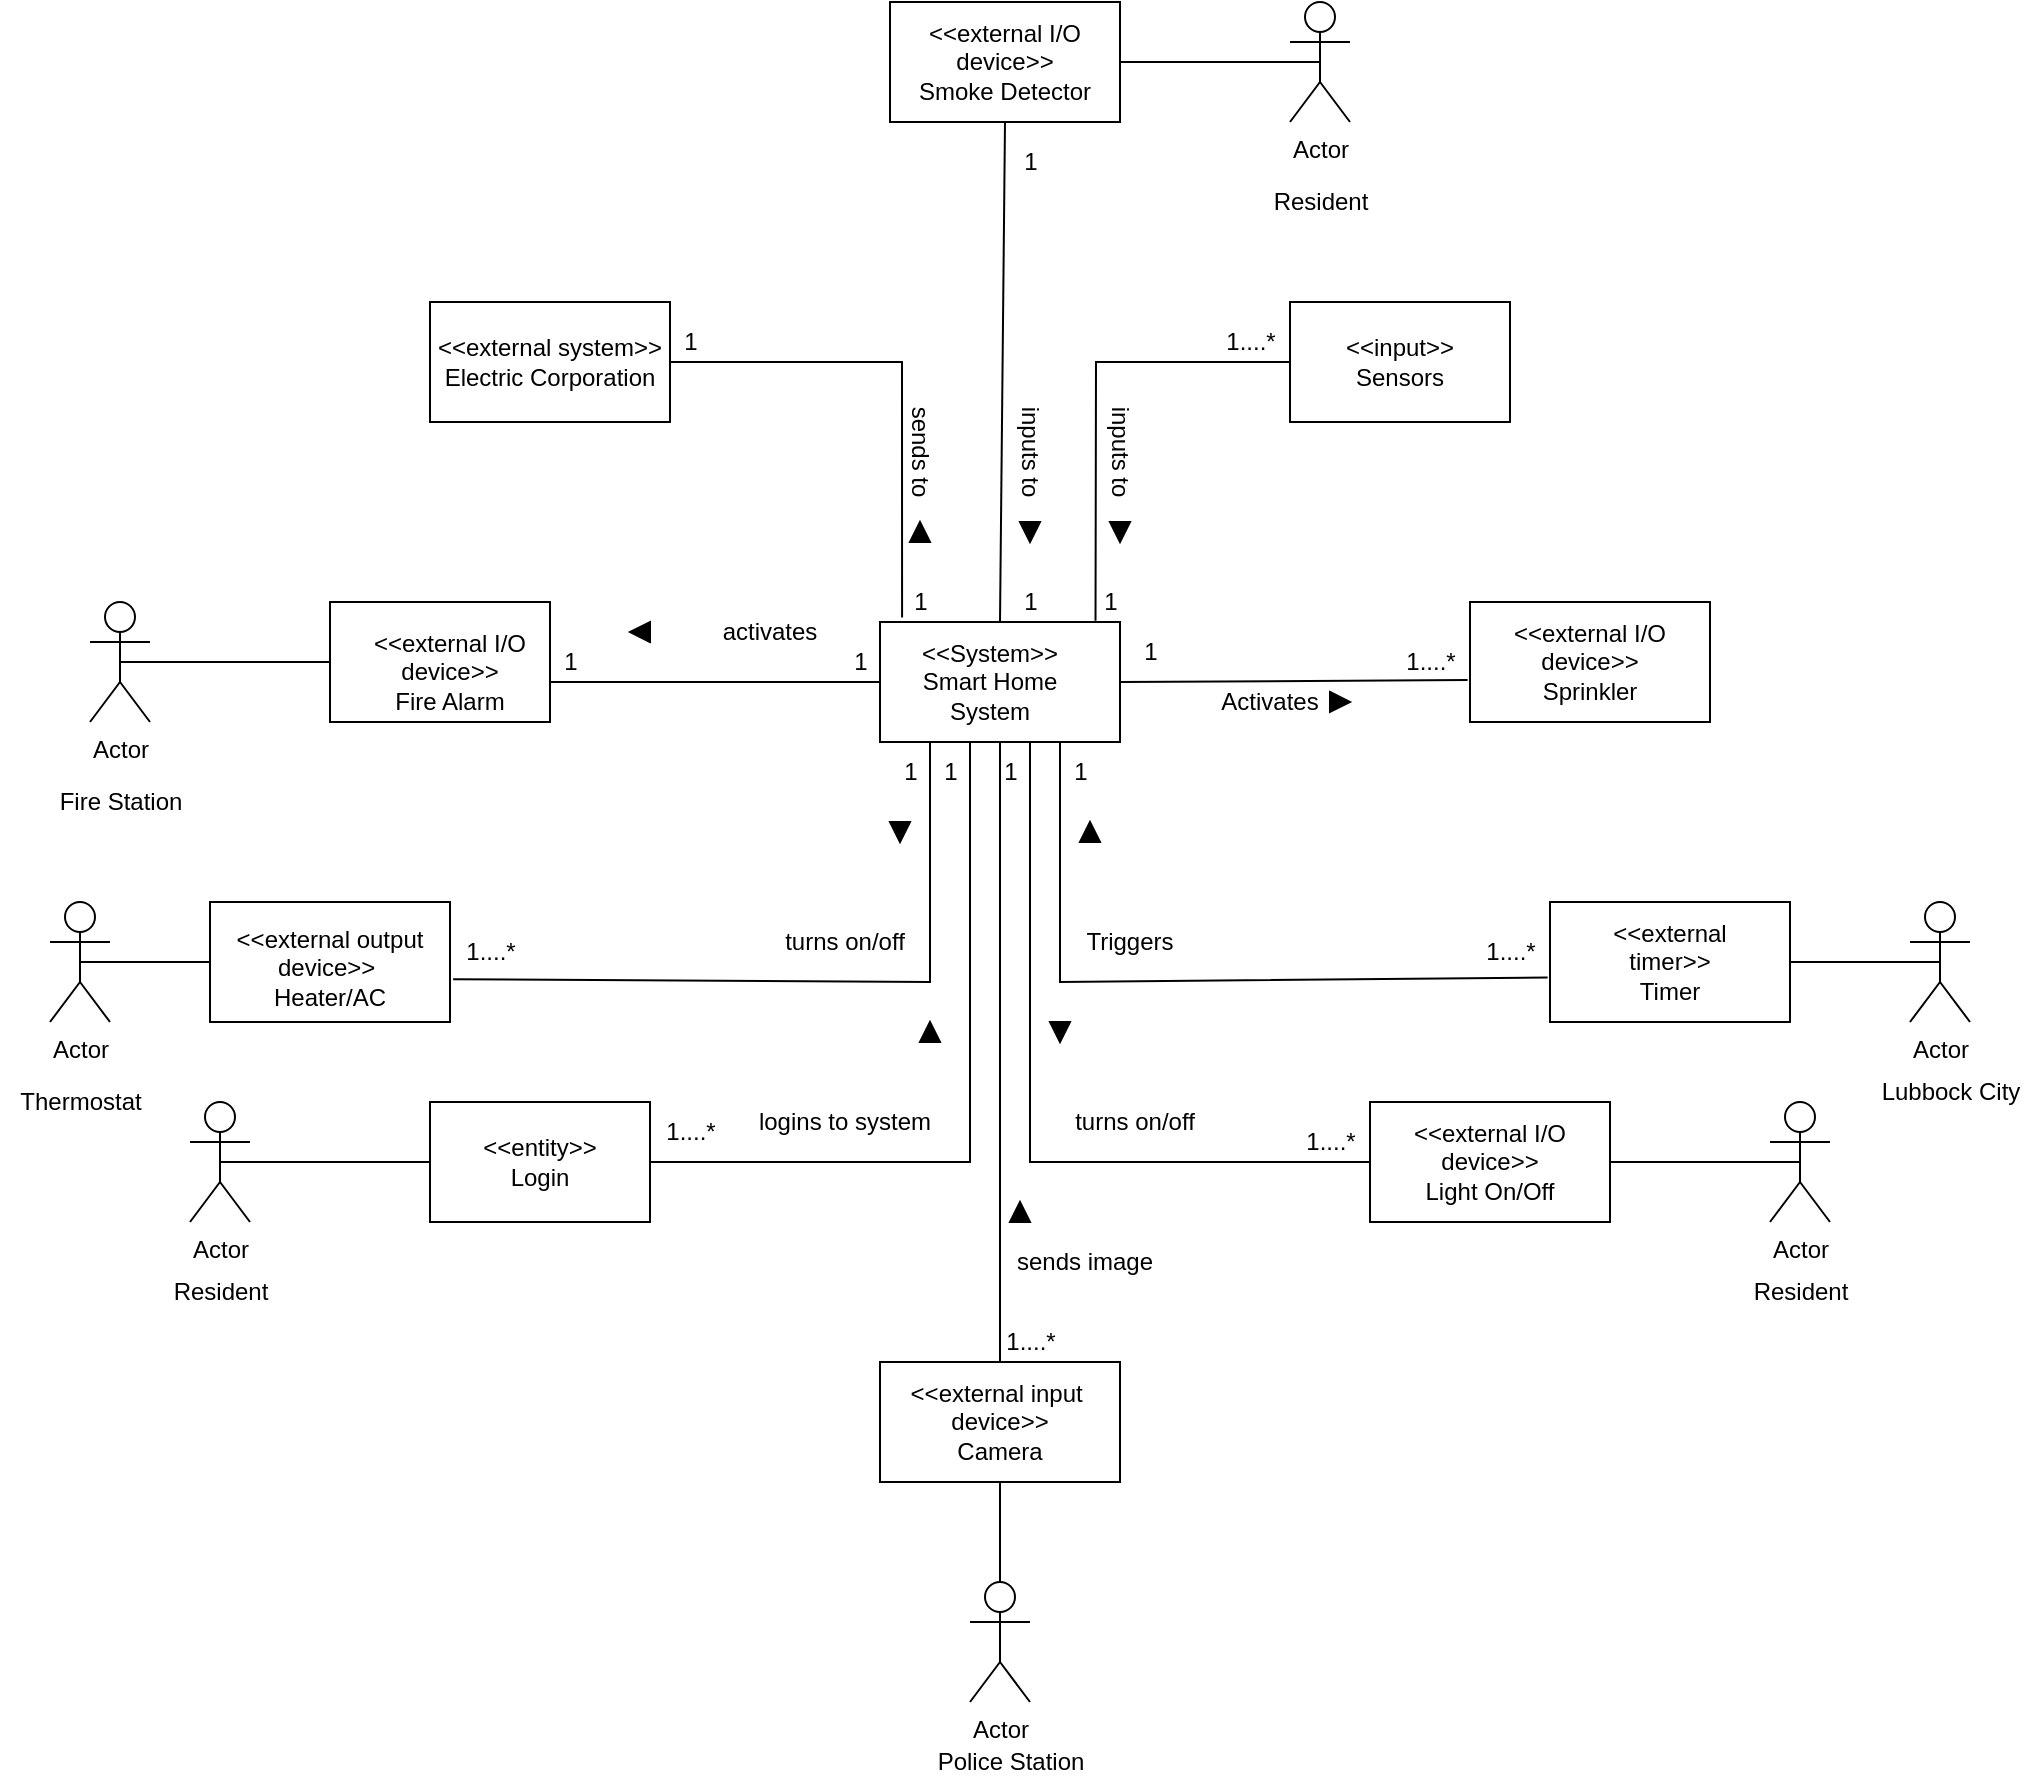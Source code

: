 <mxfile version="17.5.0" type="google"><diagram id="t15dN7t4qG4uClhHMwic" name="Page-1"><mxGraphModel grid="1" page="1" gridSize="10" guides="1" tooltips="1" connect="1" arrows="1" fold="1" pageScale="1" pageWidth="850" pageHeight="1100" math="0" shadow="0"><root><mxCell id="0"/><mxCell id="1" parent="0"/><mxCell id="OW-tKWruHhA67EAipFSr-1" value="&amp;lt;&amp;lt;external I/O device&amp;gt;&amp;gt;&lt;br&gt;Smoke Detector" style="rounded=0;whiteSpace=wrap;html=1;" vertex="1" parent="1"><mxGeometry x="370" y="-110" width="115" height="60" as="geometry"/></mxCell><mxCell id="OW-tKWruHhA67EAipFSr-2" value="&amp;lt;&amp;lt;external system&amp;gt;&amp;gt;&lt;br&gt;Electric Corporation" style="rounded=0;whiteSpace=wrap;html=1;" vertex="1" parent="1"><mxGeometry x="140" y="40" width="120" height="60" as="geometry"/></mxCell><mxCell id="OW-tKWruHhA67EAipFSr-3" value="&amp;lt;&amp;lt;input&amp;gt;&amp;gt;&lt;br&gt;Sensors" style="rounded=0;whiteSpace=wrap;html=1;" vertex="1" parent="1"><mxGeometry x="570" y="40" width="110" height="60" as="geometry"/></mxCell><mxCell id="OW-tKWruHhA67EAipFSr-4" value="" style="rounded=0;whiteSpace=wrap;html=1;" vertex="1" parent="1"><mxGeometry x="90" y="190" width="110" height="60" as="geometry"/></mxCell><mxCell id="OW-tKWruHhA67EAipFSr-5" value="" style="rounded=0;whiteSpace=wrap;html=1;" vertex="1" parent="1"><mxGeometry x="30" y="340" width="120" height="60" as="geometry"/></mxCell><mxCell id="OW-tKWruHhA67EAipFSr-8" value="" style="rounded=0;whiteSpace=wrap;html=1;" vertex="1" parent="1"><mxGeometry x="700" y="340" width="120" height="60" as="geometry"/></mxCell><mxCell id="OW-tKWruHhA67EAipFSr-9" value="" style="rounded=0;whiteSpace=wrap;html=1;" vertex="1" parent="1"><mxGeometry x="660" y="190" width="120" height="60" as="geometry"/></mxCell><mxCell id="OW-tKWruHhA67EAipFSr-10" value="" style="rounded=0;whiteSpace=wrap;html=1;" vertex="1" parent="1"><mxGeometry x="365" y="570" width="120" height="60" as="geometry"/></mxCell><mxCell id="OW-tKWruHhA67EAipFSr-11" value="" style="rounded=0;whiteSpace=wrap;html=1;" vertex="1" parent="1"><mxGeometry x="140" y="440" width="110" height="60" as="geometry"/></mxCell><mxCell id="OW-tKWruHhA67EAipFSr-12" value="" style="rounded=0;whiteSpace=wrap;html=1;" vertex="1" parent="1"><mxGeometry x="610" y="440" width="120" height="60" as="geometry"/></mxCell><mxCell id="OW-tKWruHhA67EAipFSr-13" value="" style="rounded=0;whiteSpace=wrap;html=1;" vertex="1" parent="1"><mxGeometry x="365" y="200" width="120" height="60" as="geometry"/></mxCell><mxCell id="OW-tKWruHhA67EAipFSr-14" value="" style="endArrow=none;html=1;rounded=0;entryX=0.5;entryY=1;entryDx=0;entryDy=0;exitX=0.5;exitY=0;exitDx=0;exitDy=0;" edge="1" parent="1" source="OW-tKWruHhA67EAipFSr-13" target="OW-tKWruHhA67EAipFSr-1"><mxGeometry width="50" height="50" relative="1" as="geometry"><mxPoint x="460" y="220" as="sourcePoint"/><mxPoint x="510" y="170" as="targetPoint"/><Array as="points"/></mxGeometry></mxCell><mxCell id="OW-tKWruHhA67EAipFSr-15" value="" style="endArrow=none;html=1;rounded=0;entryX=1;entryY=0.5;entryDx=0;entryDy=0;exitX=0.092;exitY=-0.037;exitDx=0;exitDy=0;exitPerimeter=0;" edge="1" parent="1" source="OW-tKWruHhA67EAipFSr-13" target="OW-tKWruHhA67EAipFSr-2"><mxGeometry width="50" height="50" relative="1" as="geometry"><mxPoint x="410" y="200" as="sourcePoint"/><mxPoint x="410" y="-50" as="targetPoint"/><Array as="points"><mxPoint x="376" y="70"/></Array></mxGeometry></mxCell><mxCell id="OW-tKWruHhA67EAipFSr-16" value="" style="endArrow=none;html=1;rounded=0;exitX=1.013;exitY=0.643;exitDx=0;exitDy=0;exitPerimeter=0;" edge="1" parent="1" source="OW-tKWruHhA67EAipFSr-5"><mxGeometry width="50" height="50" relative="1" as="geometry"><mxPoint x="445" y="220" as="sourcePoint"/><mxPoint x="390" y="260" as="targetPoint"/><Array as="points"><mxPoint x="390" y="380"/></Array></mxGeometry></mxCell><mxCell id="OW-tKWruHhA67EAipFSr-17" value="" style="endArrow=none;html=1;rounded=0;exitX=-0.01;exitY=0.63;exitDx=0;exitDy=0;exitPerimeter=0;entryX=0.75;entryY=1;entryDx=0;entryDy=0;" edge="1" parent="1" source="OW-tKWruHhA67EAipFSr-8" target="OW-tKWruHhA67EAipFSr-13"><mxGeometry width="50" height="50" relative="1" as="geometry"><mxPoint x="455" y="230" as="sourcePoint"/><mxPoint x="460" y="270" as="targetPoint"/><Array as="points"><mxPoint x="455" y="380"/></Array></mxGeometry></mxCell><mxCell id="OW-tKWruHhA67EAipFSr-18" value="" style="endArrow=none;html=1;rounded=0;exitX=0;exitY=0.5;exitDx=0;exitDy=0;" edge="1" parent="1" source="OW-tKWruHhA67EAipFSr-12"><mxGeometry width="50" height="50" relative="1" as="geometry"><mxPoint x="450" y="510" as="sourcePoint"/><mxPoint x="440" y="260" as="targetPoint"/><Array as="points"><mxPoint x="440" y="470"/><mxPoint x="440" y="320"/></Array></mxGeometry></mxCell><mxCell id="OW-tKWruHhA67EAipFSr-19" value="" style="endArrow=none;html=1;rounded=0;entryX=0;entryY=0.5;entryDx=0;entryDy=0;exitX=0.898;exitY=-0.01;exitDx=0;exitDy=0;exitPerimeter=0;" edge="1" parent="1" source="OW-tKWruHhA67EAipFSr-13" target="OW-tKWruHhA67EAipFSr-3"><mxGeometry width="50" height="50" relative="1" as="geometry"><mxPoint x="475" y="200" as="sourcePoint"/><mxPoint x="475" y="-50" as="targetPoint"/><Array as="points"><mxPoint x="473" y="70"/></Array></mxGeometry></mxCell><mxCell id="OW-tKWruHhA67EAipFSr-20" value="" style="endArrow=none;html=1;rounded=0;entryX=0.5;entryY=1;entryDx=0;entryDy=0;exitX=1;exitY=0.5;exitDx=0;exitDy=0;" edge="1" parent="1" source="OW-tKWruHhA67EAipFSr-11"><mxGeometry width="50" height="50" relative="1" as="geometry"><mxPoint x="410" y="510" as="sourcePoint"/><mxPoint x="410" y="260" as="targetPoint"/><Array as="points"><mxPoint x="410" y="470"/></Array></mxGeometry></mxCell><mxCell id="OW-tKWruHhA67EAipFSr-21" value="" style="endArrow=none;html=1;rounded=0;entryX=0;entryY=0.5;entryDx=0;entryDy=0;" edge="1" parent="1" target="OW-tKWruHhA67EAipFSr-13"><mxGeometry width="50" height="50" relative="1" as="geometry"><mxPoint x="200" y="230" as="sourcePoint"/><mxPoint x="360" y="230" as="targetPoint"/></mxGeometry></mxCell><mxCell id="OW-tKWruHhA67EAipFSr-22" value="" style="endArrow=none;html=1;rounded=0;exitX=-0.01;exitY=0.65;exitDx=0;exitDy=0;exitPerimeter=0;entryX=1;entryY=0.5;entryDx=0;entryDy=0;" edge="1" parent="1" source="OW-tKWruHhA67EAipFSr-9" target="OW-tKWruHhA67EAipFSr-13"><mxGeometry width="50" height="50" relative="1" as="geometry"><mxPoint x="655" y="310" as="sourcePoint"/><mxPoint x="490" y="230" as="targetPoint"/></mxGeometry></mxCell><mxCell id="OW-tKWruHhA67EAipFSr-23" value="" style="endArrow=none;html=1;rounded=0;entryX=0.5;entryY=1;entryDx=0;entryDy=0;exitX=0.5;exitY=0;exitDx=0;exitDy=0;" edge="1" parent="1" source="OW-tKWruHhA67EAipFSr-10"><mxGeometry width="50" height="50" relative="1" as="geometry"><mxPoint x="425" y="510" as="sourcePoint"/><mxPoint x="425" y="260" as="targetPoint"/></mxGeometry></mxCell><mxCell id="OW-tKWruHhA67EAipFSr-24" value="Actor" style="shape=umlActor;verticalLabelPosition=bottom;verticalAlign=top;html=1;outlineConnect=0;" vertex="1" parent="1"><mxGeometry x="410" y="680" width="30" height="60" as="geometry"/></mxCell><mxCell id="OW-tKWruHhA67EAipFSr-25" value="Actor" style="shape=umlActor;verticalLabelPosition=bottom;verticalAlign=top;html=1;outlineConnect=0;" vertex="1" parent="1"><mxGeometry x="810" y="440" width="30" height="60" as="geometry"/></mxCell><mxCell id="OW-tKWruHhA67EAipFSr-26" value="Actor" style="shape=umlActor;verticalLabelPosition=bottom;verticalAlign=top;html=1;outlineConnect=0;" vertex="1" parent="1"><mxGeometry x="-50" y="340" width="30" height="60" as="geometry"/></mxCell><mxCell id="OW-tKWruHhA67EAipFSr-27" value="Actor" style="shape=umlActor;verticalLabelPosition=bottom;verticalAlign=top;html=1;outlineConnect=0;" vertex="1" parent="1"><mxGeometry x="-30" y="190" width="30" height="60" as="geometry"/></mxCell><mxCell id="OW-tKWruHhA67EAipFSr-28" value="Actor" style="shape=umlActor;verticalLabelPosition=bottom;verticalAlign=top;html=1;outlineConnect=0;" vertex="1" parent="1"><mxGeometry x="20" y="440" width="30" height="60" as="geometry"/></mxCell><mxCell id="OW-tKWruHhA67EAipFSr-32" value="&amp;lt;&amp;lt;external input&amp;nbsp; device&amp;gt;&amp;gt;&lt;br&gt;Camera" style="text;html=1;strokeColor=none;fillColor=none;align=center;verticalAlign=middle;whiteSpace=wrap;rounded=0;" vertex="1" parent="1"><mxGeometry x="370" y="585" width="110" height="30" as="geometry"/></mxCell><mxCell id="OW-tKWruHhA67EAipFSr-33" value="&amp;lt;&amp;lt;external I/O device&amp;gt;&amp;gt;&lt;br&gt;Light On/Off" style="text;html=1;strokeColor=none;fillColor=none;align=center;verticalAlign=middle;whiteSpace=wrap;rounded=0;" vertex="1" parent="1"><mxGeometry x="610" y="450" width="120" height="40" as="geometry"/></mxCell><mxCell id="OW-tKWruHhA67EAipFSr-34" value="&amp;lt;&amp;lt;entity&amp;gt;&amp;gt;&lt;br&gt;Login" style="text;html=1;strokeColor=none;fillColor=none;align=center;verticalAlign=middle;whiteSpace=wrap;rounded=0;" vertex="1" parent="1"><mxGeometry x="150" y="455" width="90" height="30" as="geometry"/></mxCell><mxCell id="OW-tKWruHhA67EAipFSr-35" value="&amp;lt;&amp;lt;external timer&amp;gt;&amp;gt;&lt;br&gt;Timer" style="text;html=1;strokeColor=none;fillColor=none;align=center;verticalAlign=middle;whiteSpace=wrap;rounded=0;" vertex="1" parent="1"><mxGeometry x="710" y="355" width="100" height="30" as="geometry"/></mxCell><mxCell id="OW-tKWruHhA67EAipFSr-36" value="&amp;lt;&amp;lt;external output device&amp;gt;&amp;gt;&amp;nbsp;&lt;br&gt;Heater/AC" style="text;html=1;strokeColor=none;fillColor=none;align=center;verticalAlign=middle;whiteSpace=wrap;rounded=0;" vertex="1" parent="1"><mxGeometry x="30" y="360" width="120" height="25" as="geometry"/></mxCell><mxCell id="OW-tKWruHhA67EAipFSr-37" value="&amp;lt;&amp;lt;external I/O device&amp;gt;&amp;gt;&lt;br&gt;Sprinkler" style="text;html=1;strokeColor=none;fillColor=none;align=center;verticalAlign=middle;whiteSpace=wrap;rounded=0;" vertex="1" parent="1"><mxGeometry x="670" y="205" width="100" height="30" as="geometry"/></mxCell><mxCell id="OW-tKWruHhA67EAipFSr-38" value="&amp;lt;&amp;lt;System&amp;gt;&amp;gt;&lt;br&gt;Smart Home System" style="text;html=1;strokeColor=none;fillColor=none;align=center;verticalAlign=middle;whiteSpace=wrap;rounded=0;" vertex="1" parent="1"><mxGeometry x="390" y="215" width="60" height="30" as="geometry"/></mxCell><mxCell id="OW-tKWruHhA67EAipFSr-39" value="&amp;lt;&amp;lt;external I/O device&amp;gt;&amp;gt;&lt;br&gt;Fire Alarm" style="text;html=1;strokeColor=none;fillColor=none;align=center;verticalAlign=middle;whiteSpace=wrap;rounded=0;" vertex="1" parent="1"><mxGeometry x="100" y="210" width="100" height="30" as="geometry"/></mxCell><mxCell id="OW-tKWruHhA67EAipFSr-45" value="" style="endArrow=none;html=1;rounded=0;exitX=0.5;exitY=0.5;exitDx=0;exitDy=0;exitPerimeter=0;entryX=0;entryY=0.5;entryDx=0;entryDy=0;" edge="1" parent="1" source="OW-tKWruHhA67EAipFSr-26" target="OW-tKWruHhA67EAipFSr-5"><mxGeometry width="50" height="50" relative="1" as="geometry"><mxPoint x="340" y="440" as="sourcePoint"/><mxPoint x="390" y="390" as="targetPoint"/><Array as="points"/></mxGeometry></mxCell><mxCell id="OW-tKWruHhA67EAipFSr-46" value="" style="endArrow=none;html=1;rounded=0;entryX=0.5;entryY=0.5;entryDx=0;entryDy=0;entryPerimeter=0;exitX=0;exitY=0.5;exitDx=0;exitDy=0;" edge="1" parent="1" source="OW-tKWruHhA67EAipFSr-11" target="OW-tKWruHhA67EAipFSr-28"><mxGeometry width="50" height="50" relative="1" as="geometry"><mxPoint x="350" y="450" as="sourcePoint"/><mxPoint x="400" y="400" as="targetPoint"/><Array as="points"/></mxGeometry></mxCell><mxCell id="OW-tKWruHhA67EAipFSr-47" value="" style="endArrow=none;html=1;rounded=0;entryX=0;entryY=0.5;entryDx=0;entryDy=0;exitX=0.5;exitY=0.5;exitDx=0;exitDy=0;exitPerimeter=0;" edge="1" parent="1" source="OW-tKWruHhA67EAipFSr-27" target="OW-tKWruHhA67EAipFSr-4"><mxGeometry width="50" height="50" relative="1" as="geometry"><mxPoint x="360" y="460" as="sourcePoint"/><mxPoint x="410" y="410" as="targetPoint"/></mxGeometry></mxCell><mxCell id="OW-tKWruHhA67EAipFSr-48" value="" style="endArrow=none;html=1;rounded=0;entryX=0.5;entryY=0.5;entryDx=0;entryDy=0;entryPerimeter=0;exitX=1;exitY=0.5;exitDx=0;exitDy=0;" edge="1" parent="1" source="OW-tKWruHhA67EAipFSr-33" target="OW-tKWruHhA67EAipFSr-25"><mxGeometry width="50" height="50" relative="1" as="geometry"><mxPoint x="740" y="470" as="sourcePoint"/><mxPoint x="420" y="420" as="targetPoint"/></mxGeometry></mxCell><mxCell id="OW-tKWruHhA67EAipFSr-49" value="" style="endArrow=none;html=1;rounded=0;exitX=0.5;exitY=0;exitDx=0;exitDy=0;exitPerimeter=0;entryX=0.5;entryY=1;entryDx=0;entryDy=0;" edge="1" parent="1" source="OW-tKWruHhA67EAipFSr-24" target="OW-tKWruHhA67EAipFSr-10"><mxGeometry width="50" height="50" relative="1" as="geometry"><mxPoint x="380" y="480" as="sourcePoint"/><mxPoint x="430" y="430" as="targetPoint"/></mxGeometry></mxCell><mxCell id="OW-tKWruHhA67EAipFSr-50" value="Actor" style="shape=umlActor;verticalLabelPosition=bottom;verticalAlign=top;html=1;outlineConnect=0;" vertex="1" parent="1"><mxGeometry x="880" y="340" width="30" height="60" as="geometry"/></mxCell><mxCell id="OW-tKWruHhA67EAipFSr-51" value="" style="endArrow=none;html=1;rounded=0;entryX=1;entryY=0.5;entryDx=0;entryDy=0;exitX=0.5;exitY=0.5;exitDx=0;exitDy=0;exitPerimeter=0;" edge="1" parent="1" source="OW-tKWruHhA67EAipFSr-50" target="OW-tKWruHhA67EAipFSr-8"><mxGeometry width="50" height="50" relative="1" as="geometry"><mxPoint x="740" y="530" as="sourcePoint"/><mxPoint x="825" y="530" as="targetPoint"/></mxGeometry></mxCell><mxCell id="OW-tKWruHhA67EAipFSr-52" value="Actor" style="shape=umlActor;verticalLabelPosition=bottom;verticalAlign=top;html=1;outlineConnect=0;" vertex="1" parent="1"><mxGeometry x="570" y="-110" width="30" height="60" as="geometry"/></mxCell><mxCell id="OW-tKWruHhA67EAipFSr-53" value="" style="endArrow=none;html=1;rounded=0;entryX=0.5;entryY=0.5;entryDx=0;entryDy=0;entryPerimeter=0;exitX=1;exitY=0.5;exitDx=0;exitDy=0;" edge="1" parent="1" source="OW-tKWruHhA67EAipFSr-1" target="OW-tKWruHhA67EAipFSr-52"><mxGeometry width="50" height="50" relative="1" as="geometry"><mxPoint x="490" y="-80" as="sourcePoint"/><mxPoint x="580" y="-80" as="targetPoint"/><Array as="points"><mxPoint x="520" y="-80"/></Array></mxGeometry></mxCell><mxCell id="OW-tKWruHhA67EAipFSr-54" value="sends to" style="text;html=1;strokeColor=none;fillColor=none;align=center;verticalAlign=middle;whiteSpace=wrap;rounded=0;rotation=90;" vertex="1" parent="1"><mxGeometry x="355" y="100" width="60" height="30" as="geometry"/></mxCell><mxCell id="OW-tKWruHhA67EAipFSr-55" value="Activates" style="text;html=1;strokeColor=none;fillColor=none;align=center;verticalAlign=middle;whiteSpace=wrap;rounded=0;" vertex="1" parent="1"><mxGeometry x="530" y="225" width="60" height="30" as="geometry"/></mxCell><mxCell id="OW-tKWruHhA67EAipFSr-56" value="inputs to" style="text;html=1;strokeColor=none;fillColor=none;align=center;verticalAlign=middle;whiteSpace=wrap;rounded=0;rotation=90;" vertex="1" parent="1"><mxGeometry x="455" y="100" width="60" height="30" as="geometry"/></mxCell><mxCell id="OW-tKWruHhA67EAipFSr-57" value="inputs to" style="text;html=1;strokeColor=none;fillColor=none;align=center;verticalAlign=middle;whiteSpace=wrap;rounded=0;rotation=90;" vertex="1" parent="1"><mxGeometry x="410" y="100" width="60" height="30" as="geometry"/></mxCell><mxCell id="OW-tKWruHhA67EAipFSr-59" value="activates" style="text;html=1;strokeColor=none;fillColor=none;align=center;verticalAlign=middle;whiteSpace=wrap;rounded=0;" vertex="1" parent="1"><mxGeometry x="260" y="190" width="100" height="30" as="geometry"/></mxCell><mxCell id="OW-tKWruHhA67EAipFSr-60" value="Triggers" style="text;html=1;strokeColor=none;fillColor=none;align=center;verticalAlign=middle;whiteSpace=wrap;rounded=0;rotation=0;" vertex="1" parent="1"><mxGeometry x="460" y="345" width="60" height="30" as="geometry"/></mxCell><mxCell id="OW-tKWruHhA67EAipFSr-61" value="turns on/off" style="text;html=1;strokeColor=none;fillColor=none;align=center;verticalAlign=middle;whiteSpace=wrap;rounded=0;rotation=0;" vertex="1" parent="1"><mxGeometry x="310" y="345" width="75" height="30" as="geometry"/></mxCell><mxCell id="OW-tKWruHhA67EAipFSr-62" value="logins to system" style="text;html=1;strokeColor=none;fillColor=none;align=center;verticalAlign=middle;whiteSpace=wrap;rounded=0;rotation=0;" vertex="1" parent="1"><mxGeometry x="300" y="435" width="95" height="30" as="geometry"/></mxCell><mxCell id="OW-tKWruHhA67EAipFSr-63" value="turns on/off" style="text;html=1;strokeColor=none;fillColor=none;align=center;verticalAlign=middle;whiteSpace=wrap;rounded=0;rotation=0;" vertex="1" parent="1"><mxGeometry x="450" y="435" width="85" height="30" as="geometry"/></mxCell><mxCell id="OW-tKWruHhA67EAipFSr-64" value="sends image" style="text;html=1;strokeColor=none;fillColor=none;align=center;verticalAlign=middle;whiteSpace=wrap;rounded=0;rotation=0;" vertex="1" parent="1"><mxGeometry x="425" y="510" width="85" height="20" as="geometry"/></mxCell><mxCell id="OW-tKWruHhA67EAipFSr-65" value="" style="triangle;whiteSpace=wrap;html=1;fillColor=#000000;direction=south;" vertex="1" parent="1"><mxGeometry x="480" y="150" width="10" height="10" as="geometry"/></mxCell><mxCell id="OW-tKWruHhA67EAipFSr-67" value="" style="triangle;whiteSpace=wrap;html=1;fillColor=#000000;direction=south;" vertex="1" parent="1"><mxGeometry x="435" y="150" width="10" height="10" as="geometry"/></mxCell><mxCell id="OW-tKWruHhA67EAipFSr-68" value="" style="triangle;whiteSpace=wrap;html=1;fillColor=#000000;direction=north;" vertex="1" parent="1"><mxGeometry x="380" y="150" width="10" height="10" as="geometry"/></mxCell><mxCell id="OW-tKWruHhA67EAipFSr-69" value="" style="triangle;whiteSpace=wrap;html=1;fillColor=#000000;direction=west;" vertex="1" parent="1"><mxGeometry x="240" y="200" width="10" height="10" as="geometry"/></mxCell><mxCell id="OW-tKWruHhA67EAipFSr-71" value="" style="triangle;whiteSpace=wrap;html=1;fillColor=#000000;" vertex="1" parent="1"><mxGeometry x="590" y="235" width="10" height="10" as="geometry"/></mxCell><mxCell id="OW-tKWruHhA67EAipFSr-72" value="" style="triangle;whiteSpace=wrap;html=1;fillColor=#000000;direction=north;" vertex="1" parent="1"><mxGeometry x="430" y="490" width="10" height="10" as="geometry"/></mxCell><mxCell id="OW-tKWruHhA67EAipFSr-73" value="" style="triangle;whiteSpace=wrap;html=1;fillColor=#000000;direction=south;" vertex="1" parent="1"><mxGeometry x="450" y="400" width="10" height="10" as="geometry"/></mxCell><mxCell id="OW-tKWruHhA67EAipFSr-74" value="" style="triangle;whiteSpace=wrap;html=1;fillColor=#000000;direction=north;" vertex="1" parent="1"><mxGeometry x="385" y="400" width="10" height="10" as="geometry"/></mxCell><mxCell id="OW-tKWruHhA67EAipFSr-75" value="" style="triangle;whiteSpace=wrap;html=1;fillColor=#000000;direction=south;" vertex="1" parent="1"><mxGeometry x="370" y="300" width="10" height="10" as="geometry"/></mxCell><mxCell id="OW-tKWruHhA67EAipFSr-89" value="" style="triangle;whiteSpace=wrap;html=1;fillColor=#000000;direction=north;" vertex="1" parent="1"><mxGeometry x="465" y="300" width="10" height="10" as="geometry"/></mxCell><mxCell id="OW-tKWruHhA67EAipFSr-99" value="Police Station" style="text;html=1;align=center;verticalAlign=middle;resizable=0;points=[];autosize=1;strokeColor=none;fillColor=none;" vertex="1" parent="1"><mxGeometry x="385" y="760" width="90" height="20" as="geometry"/></mxCell><mxCell id="OW-tKWruHhA67EAipFSr-100" value="Resident" style="text;html=1;align=center;verticalAlign=middle;resizable=0;points=[];autosize=1;strokeColor=none;fillColor=none;" vertex="1" parent="1"><mxGeometry x="5" y="525" width="60" height="20" as="geometry"/></mxCell><mxCell id="OW-tKWruHhA67EAipFSr-101" value="Resident" style="text;html=1;align=center;verticalAlign=middle;resizable=0;points=[];autosize=1;strokeColor=none;fillColor=none;" vertex="1" parent="1"><mxGeometry x="795" y="525" width="60" height="20" as="geometry"/></mxCell><mxCell id="OW-tKWruHhA67EAipFSr-102" value="Lubbock City" style="text;html=1;align=center;verticalAlign=middle;resizable=0;points=[];autosize=1;strokeColor=none;fillColor=none;" vertex="1" parent="1"><mxGeometry x="855" y="425" width="90" height="20" as="geometry"/></mxCell><mxCell id="OW-tKWruHhA67EAipFSr-103" value="Resident" style="text;html=1;align=center;verticalAlign=middle;resizable=0;points=[];autosize=1;strokeColor=none;fillColor=none;" vertex="1" parent="1"><mxGeometry x="555" y="-20" width="60" height="20" as="geometry"/></mxCell><mxCell id="OW-tKWruHhA67EAipFSr-104" value="Fire Station" style="text;html=1;align=center;verticalAlign=middle;resizable=0;points=[];autosize=1;strokeColor=none;fillColor=none;" vertex="1" parent="1"><mxGeometry x="-55" y="280" width="80" height="20" as="geometry"/></mxCell><mxCell id="OW-tKWruHhA67EAipFSr-105" value="Thermostat" style="text;html=1;align=center;verticalAlign=middle;resizable=0;points=[];autosize=1;strokeColor=none;fillColor=none;" vertex="1" parent="1"><mxGeometry x="-75" y="430" width="80" height="20" as="geometry"/></mxCell><mxCell id="OW-tKWruHhA67EAipFSr-106" value="1&lt;span style=&quot;color: rgba(0 , 0 , 0 , 0) ; font-family: monospace ; font-size: 0px&quot;&gt;%3CmxGraphModel%3E%3Croot%3E%3CmxCell%20id%3D%220%22%2F%3E%3CmxCell%20id%3D%221%22%20parent%3D%220%22%2F%3E%3CmxCell%20id%3D%222%22%20value%3D%22%22%20style%3D%22triangle%3BwhiteSpace%3Dwrap%3Bhtml%3D1%3BfillColor%3D%23000000%3B%22%20vertex%3D%221%22%20parent%3D%221%22%3E%3CmxGeometry%20x%3D%22590%22%20y%3D%22235%22%20width%3D%2210%22%20height%3D%2210%22%20as%3D%22geometry%22%2F%3E%3C%2FmxCell%3E%3C%2Froot%3E%3C%2FmxGraphModel%3E&lt;/span&gt;" style="text;html=1;align=center;verticalAlign=middle;resizable=0;points=[];autosize=1;strokeColor=none;fillColor=none;" vertex="1" parent="1"><mxGeometry x="370" y="265" width="20" height="20" as="geometry"/></mxCell><mxCell id="OW-tKWruHhA67EAipFSr-108" value="1&lt;span style=&quot;color: rgba(0 , 0 , 0 , 0) ; font-family: monospace ; font-size: 0px&quot;&gt;%3CmxGraphModel%3E%3Croot%3E%3CmxCell%20id%3D%220%22%2F%3E%3CmxCell%20id%3D%221%22%20parent%3D%220%22%2F%3E%3CmxCell%20id%3D%222%22%20value%3D%22%22%20style%3D%22triangle%3BwhiteSpace%3Dwrap%3Bhtml%3D1%3BfillColor%3D%23000000%3B%22%20vertex%3D%221%22%20parent%3D%221%22%3E%3CmxGeometry%20x%3D%22590%22%20y%3D%22235%22%20width%3D%2210%22%20height%3D%2210%22%20as%3D%22geometry%22%2F%3E%3C%2FmxCell%3E%3C%2Froot%3E%3C%2FmxGraphModel%3E&lt;/span&gt;" style="text;html=1;align=center;verticalAlign=middle;resizable=0;points=[];autosize=1;strokeColor=none;fillColor=none;" vertex="1" parent="1"><mxGeometry x="390" y="265" width="20" height="20" as="geometry"/></mxCell><mxCell id="OW-tKWruHhA67EAipFSr-109" value="1&lt;span style=&quot;color: rgba(0 , 0 , 0 , 0) ; font-family: monospace ; font-size: 0px&quot;&gt;%3CmxGraphModel%3E%3Croot%3E%3CmxCell%20id%3D%220%22%2F%3E%3CmxCell%20id%3D%221%22%20parent%3D%220%22%2F%3E%3CmxCell%20id%3D%222%22%20value%3D%22%22%20style%3D%22triangle%3BwhiteSpace%3Dwrap%3Bhtml%3D1%3BfillColor%3D%23000000%3B%22%20vertex%3D%221%22%20parent%3D%221%22%3E%3CmxGeometry%20x%3D%22590%22%20y%3D%22235%22%20width%3D%2210%22%20height%3D%2210%22%20as%3D%22geometry%22%2F%3E%3C%2FmxCell%3E%3C%2Froot%3E%3C%2FmxGraphModel%3E&lt;/span&gt;" style="text;html=1;align=center;verticalAlign=middle;resizable=0;points=[];autosize=1;strokeColor=none;fillColor=none;" vertex="1" parent="1"><mxGeometry x="420" y="265" width="20" height="20" as="geometry"/></mxCell><mxCell id="OW-tKWruHhA67EAipFSr-110" value="1&lt;span style=&quot;color: rgba(0 , 0 , 0 , 0) ; font-family: monospace ; font-size: 0px&quot;&gt;%3CmxGraphModel%3E%3Croot%3E%3CmxCell%20id%3D%220%22%2F%3E%3CmxCell%20id%3D%221%22%20parent%3D%220%22%2F%3E%3CmxCell%20id%3D%222%22%20value%3D%22%22%20style%3D%22triangle%3BwhiteSpace%3Dwrap%3Bhtml%3D1%3BfillColor%3D%23000000%3B%22%20vertex%3D%221%22%20parent%3D%221%22%3E%3CmxGeometry%20x%3D%22590%22%20y%3D%22235%22%20width%3D%2210%22%20height%3D%2210%22%20as%3D%22geometry%22%2F%3E%3C%2FmxCell%3E%3C%2Froot%3E%3C%2FmxGraphModel%3E&lt;/span&gt;" style="text;html=1;align=center;verticalAlign=middle;resizable=0;points=[];autosize=1;strokeColor=none;fillColor=none;" vertex="1" parent="1"><mxGeometry x="455" y="265" width="20" height="20" as="geometry"/></mxCell><mxCell id="OW-tKWruHhA67EAipFSr-112" value="1&lt;span style=&quot;color: rgba(0 , 0 , 0 , 0) ; font-family: monospace ; font-size: 0px&quot;&gt;%3CmxGraphModel%3E%3Croot%3E%3CmxCell%20id%3D%220%22%2F%3E%3CmxCell%20id%3D%221%22%20parent%3D%220%22%2F%3E%3CmxCell%20id%3D%222%22%20value%3D%22%22%20style%3D%22triangle%3BwhiteSpace%3Dwrap%3Bhtml%3D1%3BfillColor%3D%23000000%3B%22%20vertex%3D%221%22%20parent%3D%221%22%3E%3CmxGeometry%20x%3D%22590%22%20y%3D%22235%22%20width%3D%2210%22%20height%3D%2210%22%20as%3D%22geometry%22%2F%3E%3C%2FmxCell%3E%3C%2Froot%3E%3C%2FmxGraphModel%3E&lt;/span&gt;" style="text;html=1;align=center;verticalAlign=middle;resizable=0;points=[];autosize=1;strokeColor=none;fillColor=none;" vertex="1" parent="1"><mxGeometry x="470" y="180" width="20" height="20" as="geometry"/></mxCell><mxCell id="OW-tKWruHhA67EAipFSr-113" value="1&lt;span style=&quot;color: rgba(0 , 0 , 0 , 0) ; font-family: monospace ; font-size: 0px&quot;&gt;%3CmxGraphModel%3E%3Croot%3E%3CmxCell%20id%3D%220%22%2F%3E%3CmxCell%20id%3D%221%22%20parent%3D%220%22%2F%3E%3CmxCell%20id%3D%222%22%20value%3D%22%22%20style%3D%22triangle%3BwhiteSpace%3Dwrap%3Bhtml%3D1%3BfillColor%3D%23000000%3B%22%20vertex%3D%221%22%20parent%3D%221%22%3E%3CmxGeometry%20x%3D%22590%22%20y%3D%22235%22%20width%3D%2210%22%20height%3D%2210%22%20as%3D%22geometry%22%2F%3E%3C%2FmxCell%3E%3C%2Froot%3E%3C%2FmxGraphModel%3E&lt;/span&gt;" style="text;html=1;align=center;verticalAlign=middle;resizable=0;points=[];autosize=1;strokeColor=none;fillColor=none;" vertex="1" parent="1"><mxGeometry x="430" y="180" width="20" height="20" as="geometry"/></mxCell><mxCell id="OW-tKWruHhA67EAipFSr-114" value="1&lt;span style=&quot;color: rgba(0 , 0 , 0 , 0) ; font-family: monospace ; font-size: 0px&quot;&gt;%3CmxGraphModel%3E%3Croot%3E%3CmxCell%20id%3D%220%22%2F%3E%3CmxCell%20id%3D%221%22%20parent%3D%220%22%2F%3E%3CmxCell%20id%3D%222%22%20value%3D%22%22%20style%3D%22triangle%3BwhiteSpace%3Dwrap%3Bhtml%3D1%3BfillColor%3D%23000000%3B%22%20vertex%3D%221%22%20parent%3D%221%22%3E%3CmxGeometry%20x%3D%22590%22%20y%3D%22235%22%20width%3D%2210%22%20height%3D%2210%22%20as%3D%22geometry%22%2F%3E%3C%2FmxCell%3E%3C%2Froot%3E%3C%2FmxGraphModel%3E&lt;/span&gt;" style="text;html=1;align=center;verticalAlign=middle;resizable=0;points=[];autosize=1;strokeColor=none;fillColor=none;" vertex="1" parent="1"><mxGeometry x="375" y="180" width="20" height="20" as="geometry"/></mxCell><mxCell id="OW-tKWruHhA67EAipFSr-115" value="1&lt;span style=&quot;color: rgba(0 , 0 , 0 , 0) ; font-family: monospace ; font-size: 0px&quot;&gt;%3CmxGraphModel%3E%3Croot%3E%3CmxCell%20id%3D%220%22%2F%3E%3CmxCell%20id%3D%221%22%20parent%3D%220%22%2F%3E%3CmxCell%20id%3D%222%22%20value%3D%22%22%20style%3D%22triangle%3BwhiteSpace%3Dwrap%3Bhtml%3D1%3BfillColor%3D%23000000%3B%22%20vertex%3D%221%22%20parent%3D%221%22%3E%3CmxGeometry%20x%3D%22590%22%20y%3D%22235%22%20width%3D%2210%22%20height%3D%2210%22%20as%3D%22geometry%22%2F%3E%3C%2FmxCell%3E%3C%2Froot%3E%3C%2FmxGraphModel%3E&lt;/span&gt;" style="text;html=1;align=center;verticalAlign=middle;resizable=0;points=[];autosize=1;strokeColor=none;fillColor=none;" vertex="1" parent="1"><mxGeometry x="430" y="-40" width="20" height="20" as="geometry"/></mxCell><mxCell id="OW-tKWruHhA67EAipFSr-116" value="1....*" style="text;html=1;align=center;verticalAlign=middle;resizable=0;points=[];autosize=1;strokeColor=none;fillColor=none;" vertex="1" parent="1"><mxGeometry x="660" y="355" width="40" height="20" as="geometry"/></mxCell><mxCell id="OW-tKWruHhA67EAipFSr-117" value="1....*" style="text;html=1;align=center;verticalAlign=middle;resizable=0;points=[];autosize=1;strokeColor=none;fillColor=none;" vertex="1" parent="1"><mxGeometry x="150" y="355" width="40" height="20" as="geometry"/></mxCell><mxCell id="OW-tKWruHhA67EAipFSr-118" value="1....*" style="text;html=1;align=center;verticalAlign=middle;resizable=0;points=[];autosize=1;strokeColor=none;fillColor=none;" vertex="1" parent="1"><mxGeometry x="620" y="210" width="40" height="20" as="geometry"/></mxCell><mxCell id="OW-tKWruHhA67EAipFSr-119" value="1....*" style="text;html=1;align=center;verticalAlign=middle;resizable=0;points=[];autosize=1;strokeColor=none;fillColor=none;" vertex="1" parent="1"><mxGeometry x="570" y="450" width="40" height="20" as="geometry"/></mxCell><mxCell id="OW-tKWruHhA67EAipFSr-120" value="1....*" style="text;html=1;align=center;verticalAlign=middle;resizable=0;points=[];autosize=1;strokeColor=none;fillColor=none;rotation=0;" vertex="1" parent="1"><mxGeometry x="420" y="550" width="40" height="20" as="geometry"/></mxCell><mxCell id="OW-tKWruHhA67EAipFSr-121" value="1&lt;span style=&quot;color: rgba(0 , 0 , 0 , 0) ; font-family: monospace ; font-size: 0px&quot;&gt;%3CmxGraphModel%3E%3Croot%3E%3CmxCell%20id%3D%220%22%2F%3E%3CmxCell%20id%3D%221%22%20parent%3D%220%22%2F%3E%3CmxCell%20id%3D%222%22%20value%3D%22%22%20style%3D%22triangle%3BwhiteSpace%3Dwrap%3Bhtml%3D1%3BfillColor%3D%23000000%3B%22%20vertex%3D%221%22%20parent%3D%221%22%3E%3CmxGeometry%20x%3D%22590%22%20y%3D%22235%22%20width%3D%2210%22%20height%3D%2210%22%20as%3D%22geometry%22%2F%3E%3C%2FmxCell%3E%3C%2Froot%3E%3C%2FmxGraphModel%3E&lt;/span&gt;" style="text;html=1;align=center;verticalAlign=middle;resizable=0;points=[];autosize=1;strokeColor=none;fillColor=none;" vertex="1" parent="1"><mxGeometry x="200" y="210" width="20" height="20" as="geometry"/></mxCell><mxCell id="OW-tKWruHhA67EAipFSr-122" value="1&lt;span style=&quot;color: rgba(0 , 0 , 0 , 0) ; font-family: monospace ; font-size: 0px&quot;&gt;%3CmxGraphModel%3E%3Croot%3E%3CmxCell%20id%3D%220%22%2F%3E%3CmxCell%20id%3D%221%22%20parent%3D%220%22%2F%3E%3CmxCell%20id%3D%222%22%20value%3D%22%22%20style%3D%22triangle%3BwhiteSpace%3Dwrap%3Bhtml%3D1%3BfillColor%3D%23000000%3B%22%20vertex%3D%221%22%20parent%3D%221%22%3E%3CmxGeometry%20x%3D%22590%22%20y%3D%22235%22%20width%3D%2210%22%20height%3D%2210%22%20as%3D%22geometry%22%2F%3E%3C%2FmxCell%3E%3C%2Froot%3E%3C%2FmxGraphModel%3E&lt;/span&gt;" style="text;html=1;align=center;verticalAlign=middle;resizable=0;points=[];autosize=1;strokeColor=none;fillColor=none;" vertex="1" parent="1"><mxGeometry x="260" y="50" width="20" height="20" as="geometry"/></mxCell><mxCell id="OW-tKWruHhA67EAipFSr-124" value="1....*" style="text;html=1;align=center;verticalAlign=middle;resizable=0;points=[];autosize=1;strokeColor=none;fillColor=none;" vertex="1" parent="1"><mxGeometry x="530" y="50" width="40" height="20" as="geometry"/></mxCell><mxCell id="OW-tKWruHhA67EAipFSr-125" value="1....*" style="text;html=1;align=center;verticalAlign=middle;resizable=0;points=[];autosize=1;strokeColor=none;fillColor=none;" vertex="1" parent="1"><mxGeometry x="250" y="445" width="40" height="20" as="geometry"/></mxCell><mxCell id="mmZ9rcmFxK_-3MBiq-lN-2" value="1&lt;span style=&quot;color: rgba(0 , 0 , 0 , 0) ; font-family: monospace ; font-size: 0px&quot;&gt;%3CmxGraphModel%3E%3Croot%3E%3CmxCell%20id%3D%220%22%2F%3E%3CmxCell%20id%3D%221%22%20parent%3D%220%22%2F%3E%3CmxCell%20id%3D%222%22%20value%3D%22%22%20style%3D%22triangle%3BwhiteSpace%3Dwrap%3Bhtml%3D1%3BfillColor%3D%23000000%3B%22%20vertex%3D%221%22%20parent%3D%221%22%3E%3CmxGeometry%20x%3D%22590%22%20y%3D%22235%22%20width%3D%2210%22%20height%3D%2210%22%20as%3D%22geometry%22%2F%3E%3C%2FmxCell%3E%3C%2Froot%3E%3C%2FmxGraphModel%3E&lt;/span&gt;" style="text;html=1;align=center;verticalAlign=middle;resizable=0;points=[];autosize=1;strokeColor=none;fillColor=none;" vertex="1" parent="1"><mxGeometry x="345" y="210" width="20" height="20" as="geometry"/></mxCell><mxCell id="mmZ9rcmFxK_-3MBiq-lN-3" value="1&lt;span style=&quot;color: rgba(0 , 0 , 0 , 0) ; font-family: monospace ; font-size: 0px&quot;&gt;%3CmxGraphModel%3E%3Croot%3E%3CmxCell%20id%3D%220%22%2F%3E%3CmxCell%20id%3D%221%22%20parent%3D%220%22%2F%3E%3CmxCell%20id%3D%222%22%20value%3D%22%22%20style%3D%22triangle%3BwhiteSpace%3Dwrap%3Bhtml%3D1%3BfillColor%3D%23000000%3B%22%20vertex%3D%221%22%20parent%3D%221%22%3E%3CmxGeometry%20x%3D%22590%22%20y%3D%22235%22%20width%3D%2210%22%20height%3D%2210%22%20as%3D%22geometry%22%2F%3E%3C%2FmxCell%3E%3C%2Froot%3E%3C%2FmxGraphModel%3E&lt;/span&gt;" style="text;html=1;align=center;verticalAlign=middle;resizable=0;points=[];autosize=1;strokeColor=none;fillColor=none;" vertex="1" parent="1"><mxGeometry x="490" y="205" width="20" height="20" as="geometry"/></mxCell></root></mxGraphModel></diagram></mxfile>